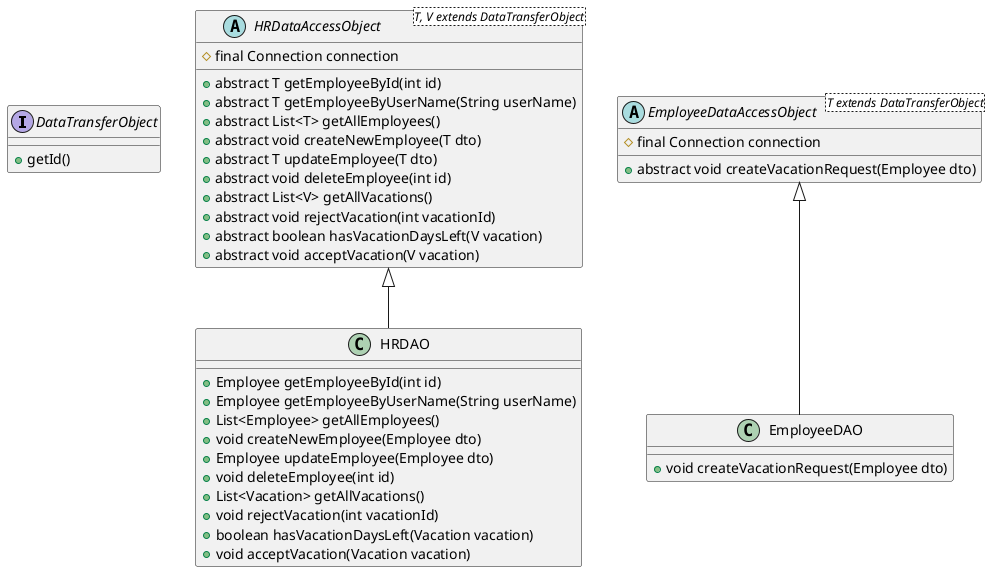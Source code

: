 @startuml
'https://plantuml.com/class-diagram

interface DataTransferObject{
    +getId()
}

abstract class HRDataAccessObject<T, V extends DataTransferObject> {
    # final Connection connection
    + abstract T getEmployeeById(int id)
    + abstract T getEmployeeByUserName(String userName)
    + abstract List<T> getAllEmployees()
    + abstract void createNewEmployee(T dto)
    + abstract T updateEmployee(T dto)
    + abstract void deleteEmployee(int id)
    + abstract List<V> getAllVacations()
    + abstract void rejectVacation(int vacationId)
    + abstract boolean hasVacationDaysLeft(V vacation)
    + abstract void acceptVacation(V vacation)
}

abstract class EmployeeDataAccessObject<T extends DataTransferObject>{
    # final Connection connection
    + abstract void createVacationRequest(Employee dto)
}

class HRDAO extends HRDataAccessObject {
    + Employee getEmployeeById(int id)
    + Employee getEmployeeByUserName(String userName)
    + List<Employee> getAllEmployees()
    + void createNewEmployee(Employee dto)
    + Employee updateEmployee(Employee dto)
    + void deleteEmployee(int id)
    + List<Vacation> getAllVacations()
    + void rejectVacation(int vacationId)
    + boolean hasVacationDaysLeft(Vacation vacation)
    + void acceptVacation(Vacation vacation)
}

class EmployeeDAO extends EmployeeDataAccessObject{
    + void createVacationRequest(Employee dto)
}



@enduml